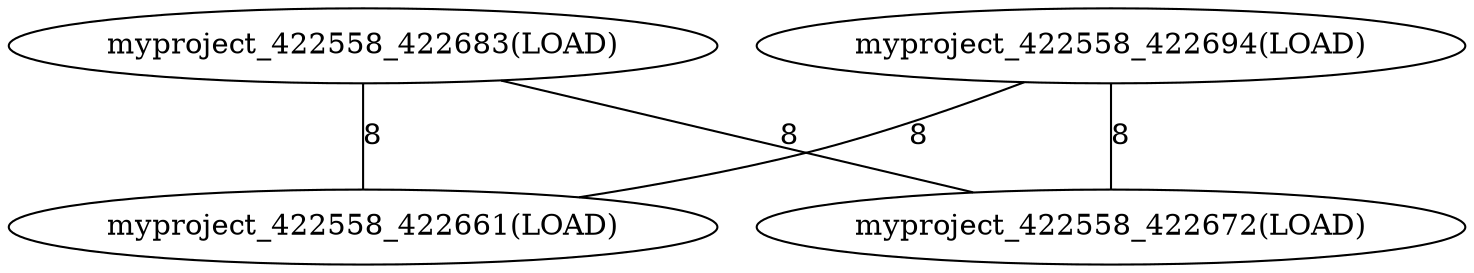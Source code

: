 graph G {
0[label="myproject_422558_422661(LOAD)"];
1[label="myproject_422558_422672(LOAD)"];
2[label="myproject_422558_422683(LOAD)"];
3[label="myproject_422558_422694(LOAD)"];
2--0 [label="8"];
2--1 [label="8"];
3--0 [label="8"];
3--1 [label="8"];
}
